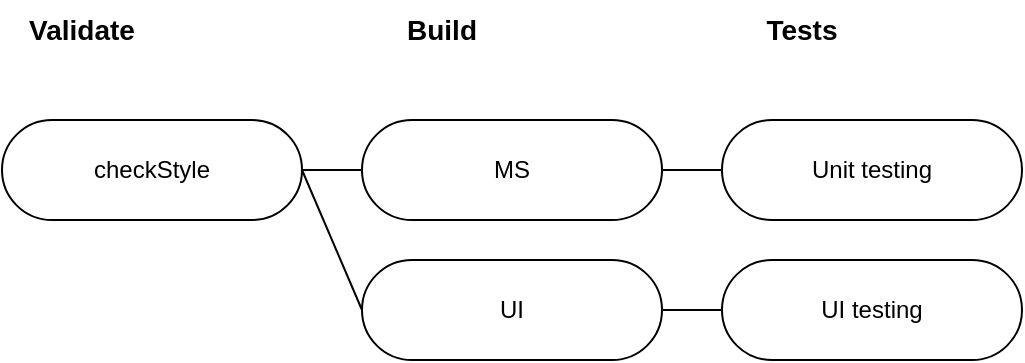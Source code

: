 <mxfile version="20.6.0" type="github">
  <diagram id="ht-V4iF29CH4IZI57DqI" name="Page-1">
    <mxGraphModel dx="1422" dy="724" grid="1" gridSize="10" guides="1" tooltips="1" connect="1" arrows="1" fold="1" page="1" pageScale="1" pageWidth="827" pageHeight="1169" math="0" shadow="0">
      <root>
        <mxCell id="0" />
        <mxCell id="1" parent="0" />
        <mxCell id="3dlOlV58bcQAHPRkIFv3-1" value="MS" style="rounded=1;whiteSpace=wrap;html=1;arcSize=50;" parent="1" vertex="1">
          <mxGeometry x="270" y="110" width="150" height="50" as="geometry" />
        </mxCell>
        <mxCell id="3dlOlV58bcQAHPRkIFv3-2" value="Unit testing" style="rounded=1;whiteSpace=wrap;html=1;arcSize=50;" parent="1" vertex="1">
          <mxGeometry x="450" y="110" width="150" height="50" as="geometry" />
        </mxCell>
        <mxCell id="3dlOlV58bcQAHPRkIFv3-3" value="checkStyle" style="rounded=1;whiteSpace=wrap;html=1;arcSize=50;" parent="1" vertex="1">
          <mxGeometry x="90" y="110" width="150" height="50" as="geometry" />
        </mxCell>
        <mxCell id="3dlOlV58bcQAHPRkIFv3-4" value="UI testing" style="rounded=1;whiteSpace=wrap;html=1;arcSize=50;" parent="1" vertex="1">
          <mxGeometry x="450" y="180" width="150" height="50" as="geometry" />
        </mxCell>
        <mxCell id="3dlOlV58bcQAHPRkIFv3-5" value="Validate" style="text;html=1;strokeColor=none;fillColor=none;align=center;verticalAlign=middle;whiteSpace=wrap;rounded=0;fontStyle=1;fontSize=14;" parent="1" vertex="1">
          <mxGeometry x="100" y="50" width="60" height="30" as="geometry" />
        </mxCell>
        <mxCell id="3dlOlV58bcQAHPRkIFv3-6" value="Build" style="text;html=1;strokeColor=none;fillColor=none;align=center;verticalAlign=middle;whiteSpace=wrap;rounded=0;fontStyle=1;fontSize=14;" parent="1" vertex="1">
          <mxGeometry x="280" y="50" width="60" height="30" as="geometry" />
        </mxCell>
        <mxCell id="3dlOlV58bcQAHPRkIFv3-7" value="Tests" style="text;html=1;strokeColor=none;fillColor=none;align=center;verticalAlign=middle;whiteSpace=wrap;rounded=0;fontStyle=1;fontSize=14;" parent="1" vertex="1">
          <mxGeometry x="460" y="50" width="60" height="30" as="geometry" />
        </mxCell>
        <mxCell id="3dlOlV58bcQAHPRkIFv3-8" value="" style="endArrow=none;html=1;rounded=0;fontSize=14;exitX=1;exitY=0.5;exitDx=0;exitDy=0;entryX=0;entryY=0.5;entryDx=0;entryDy=0;" parent="1" source="3dlOlV58bcQAHPRkIFv3-3" target="3dlOlV58bcQAHPRkIFv3-1" edge="1">
          <mxGeometry width="50" height="50" relative="1" as="geometry">
            <mxPoint x="390" y="340" as="sourcePoint" />
            <mxPoint x="440" y="290" as="targetPoint" />
          </mxGeometry>
        </mxCell>
        <mxCell id="3dlOlV58bcQAHPRkIFv3-9" value="" style="endArrow=none;html=1;rounded=0;fontSize=14;exitX=1;exitY=0.5;exitDx=0;exitDy=0;entryX=0;entryY=0.5;entryDx=0;entryDy=0;" parent="1" source="3dlOlV58bcQAHPRkIFv3-1" target="3dlOlV58bcQAHPRkIFv3-2" edge="1">
          <mxGeometry width="50" height="50" relative="1" as="geometry">
            <mxPoint x="262" y="172" as="sourcePoint" />
            <mxPoint x="292" y="172" as="targetPoint" />
          </mxGeometry>
        </mxCell>
        <mxCell id="ZBFyQJhiL3zC4PrrTLVV-12" value="UI" style="rounded=1;whiteSpace=wrap;html=1;arcSize=50;" vertex="1" parent="1">
          <mxGeometry x="270" y="180" width="150" height="50" as="geometry" />
        </mxCell>
        <mxCell id="ZBFyQJhiL3zC4PrrTLVV-13" value="" style="endArrow=none;html=1;rounded=0;exitX=1;exitY=0.5;exitDx=0;exitDy=0;entryX=0;entryY=0.5;entryDx=0;entryDy=0;" edge="1" parent="1" source="3dlOlV58bcQAHPRkIFv3-3" target="ZBFyQJhiL3zC4PrrTLVV-12">
          <mxGeometry width="50" height="50" relative="1" as="geometry">
            <mxPoint x="390" y="370" as="sourcePoint" />
            <mxPoint x="440" y="320" as="targetPoint" />
          </mxGeometry>
        </mxCell>
        <mxCell id="ZBFyQJhiL3zC4PrrTLVV-14" value="" style="endArrow=none;html=1;rounded=0;entryX=0;entryY=0.5;entryDx=0;entryDy=0;exitX=1;exitY=0.5;exitDx=0;exitDy=0;" edge="1" parent="1" source="ZBFyQJhiL3zC4PrrTLVV-12" target="3dlOlV58bcQAHPRkIFv3-4">
          <mxGeometry width="50" height="50" relative="1" as="geometry">
            <mxPoint x="390" y="370" as="sourcePoint" />
            <mxPoint x="440" y="320" as="targetPoint" />
          </mxGeometry>
        </mxCell>
      </root>
    </mxGraphModel>
  </diagram>
</mxfile>
